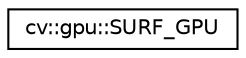 digraph "Graphical Class Hierarchy"
{
 // LATEX_PDF_SIZE
  edge [fontname="Helvetica",fontsize="10",labelfontname="Helvetica",labelfontsize="10"];
  node [fontname="Helvetica",fontsize="10",shape=record];
  rankdir="LR";
  Node0 [label="cv::gpu::SURF_GPU",height=0.2,width=0.4,color="black", fillcolor="white", style="filled",URL="$classcv_1_1gpu_1_1_s_u_r_f___g_p_u.html",tooltip=" "];
}
